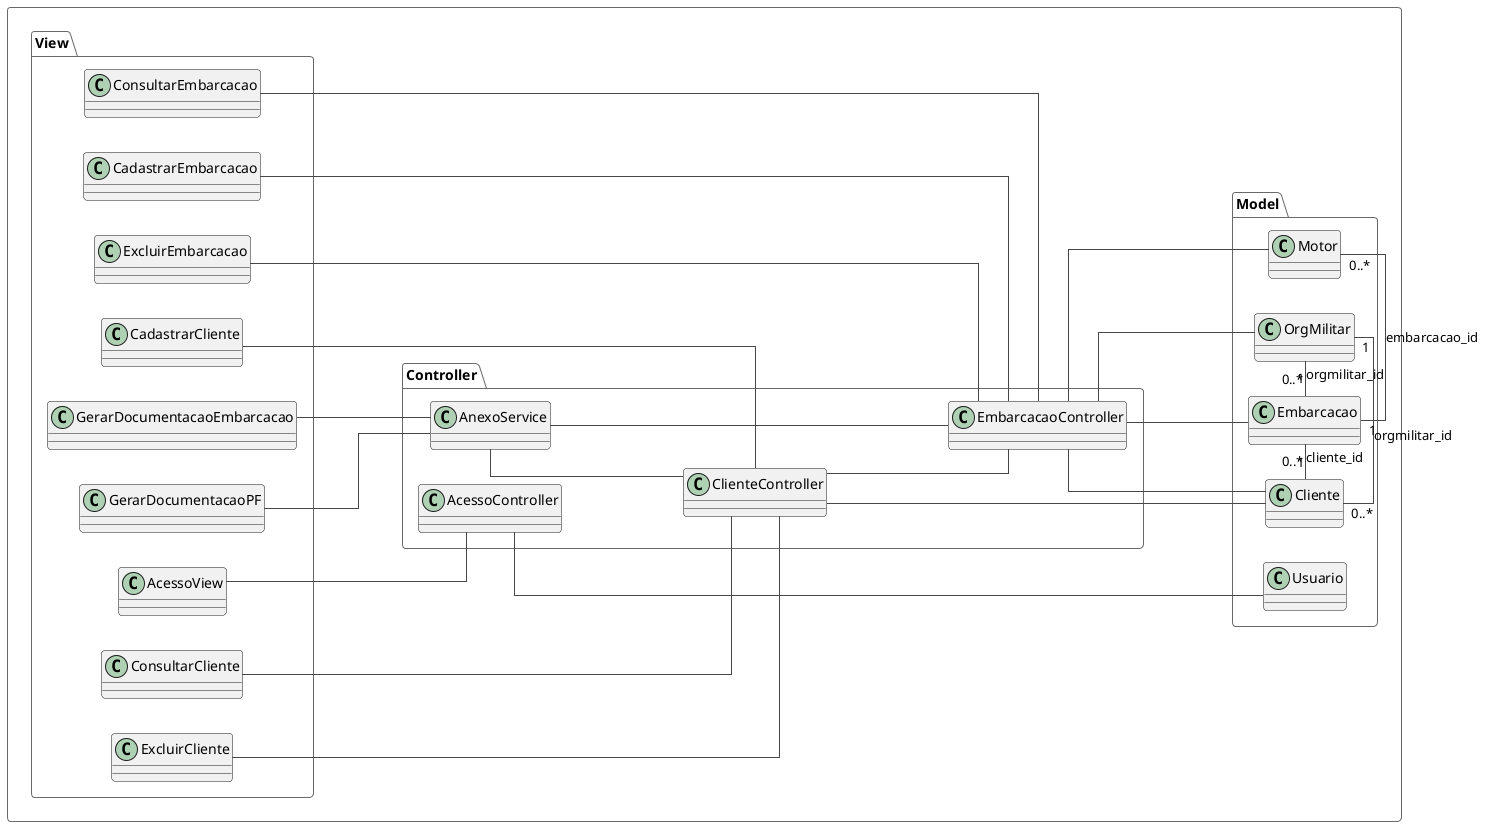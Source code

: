 @startuml
!theme vibrant
left to right direction
skinparam linetype ortho
rectangle {
namespace Model {

    class Cliente {}
    class Embarcacao {}
    class Motor {}
    class OrgMilitar {}
    class Usuario {}

    Cliente "1" - "0..*" Embarcacao : cliente_id
    OrgMilitar "1" - "0..*" Cliente : orgmilitar_id
    OrgMilitar "1" - "0..*" Embarcacao : orgmilitar_id
    Embarcacao "1" - "0..*" Motor : embarcacao_id
}

namespace Controller {
    class ClienteController{}
    ClienteController --- Cliente

    class EmbarcacaoController{}
    EmbarcacaoController --- Embarcacao
    EmbarcacaoController --- Cliente
    EmbarcacaoController --- Motor
    EmbarcacaoController --- OrgMilitar

    ClienteController --- EmbarcacaoController

    class AcessoController{}
    Usuario --- AcessoController 

    class AnexoService{}
    AnexoService --- ClienteController
    AnexoService --- EmbarcacaoController
    
}

namespace View {
    class CadastrarCliente{}
    class ConsultarCliente{}
    class ExcluirCliente{}

    CadastrarCliente --- ClienteController
    ConsultarCliente --- ClienteController
    ExcluirCliente --- ClienteController

    class CadastrarEmbarcacao{}
    class ConsultarEmbarcacao{}
    class ExcluirEmbarcacao{}

    CadastrarEmbarcacao --- EmbarcacaoController
    ConsultarEmbarcacao --- EmbarcacaoController
    ExcluirEmbarcacao --- EmbarcacaoController

    

    class GerarDocumentacaoPF{}
    class GerarDocumentacaoEmbarcacao{}

    GerarDocumentacaoPF --- AnexoService
    GerarDocumentacaoEmbarcacao --- AnexoService


    class AcessoView{}
    AcessoView --- AcessoController
    
}
}
@enduml
